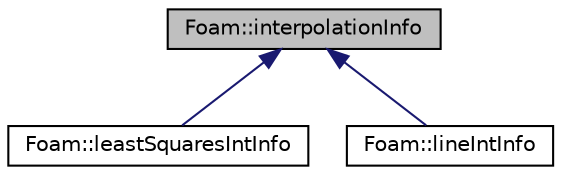 digraph "Foam::interpolationInfo"
{
 // LATEX_PDF_SIZE
  edge [fontname="Helvetica",fontsize="10",labelfontname="Helvetica",labelfontsize="10"];
  node [fontname="Helvetica",fontsize="10",shape=record];
  Node1 [label="Foam::interpolationInfo",height=0.2,width=0.4,color="black", fillcolor="grey75", style="filled", fontcolor="black",tooltip=" "];
  Node1 -> Node2 [dir="back",color="midnightblue",fontsize="10",style="solid",fontname="Helvetica"];
  Node2 [label="Foam::leastSquaresIntInfo",height=0.2,width=0.4,color="black", fillcolor="white", style="filled",URL="$classFoam_1_1leastSquaresIntInfo.html",tooltip=" "];
  Node1 -> Node3 [dir="back",color="midnightblue",fontsize="10",style="solid",fontname="Helvetica"];
  Node3 [label="Foam::lineIntInfo",height=0.2,width=0.4,color="black", fillcolor="white", style="filled",URL="$classFoam_1_1lineIntInfo.html",tooltip=" "];
}
